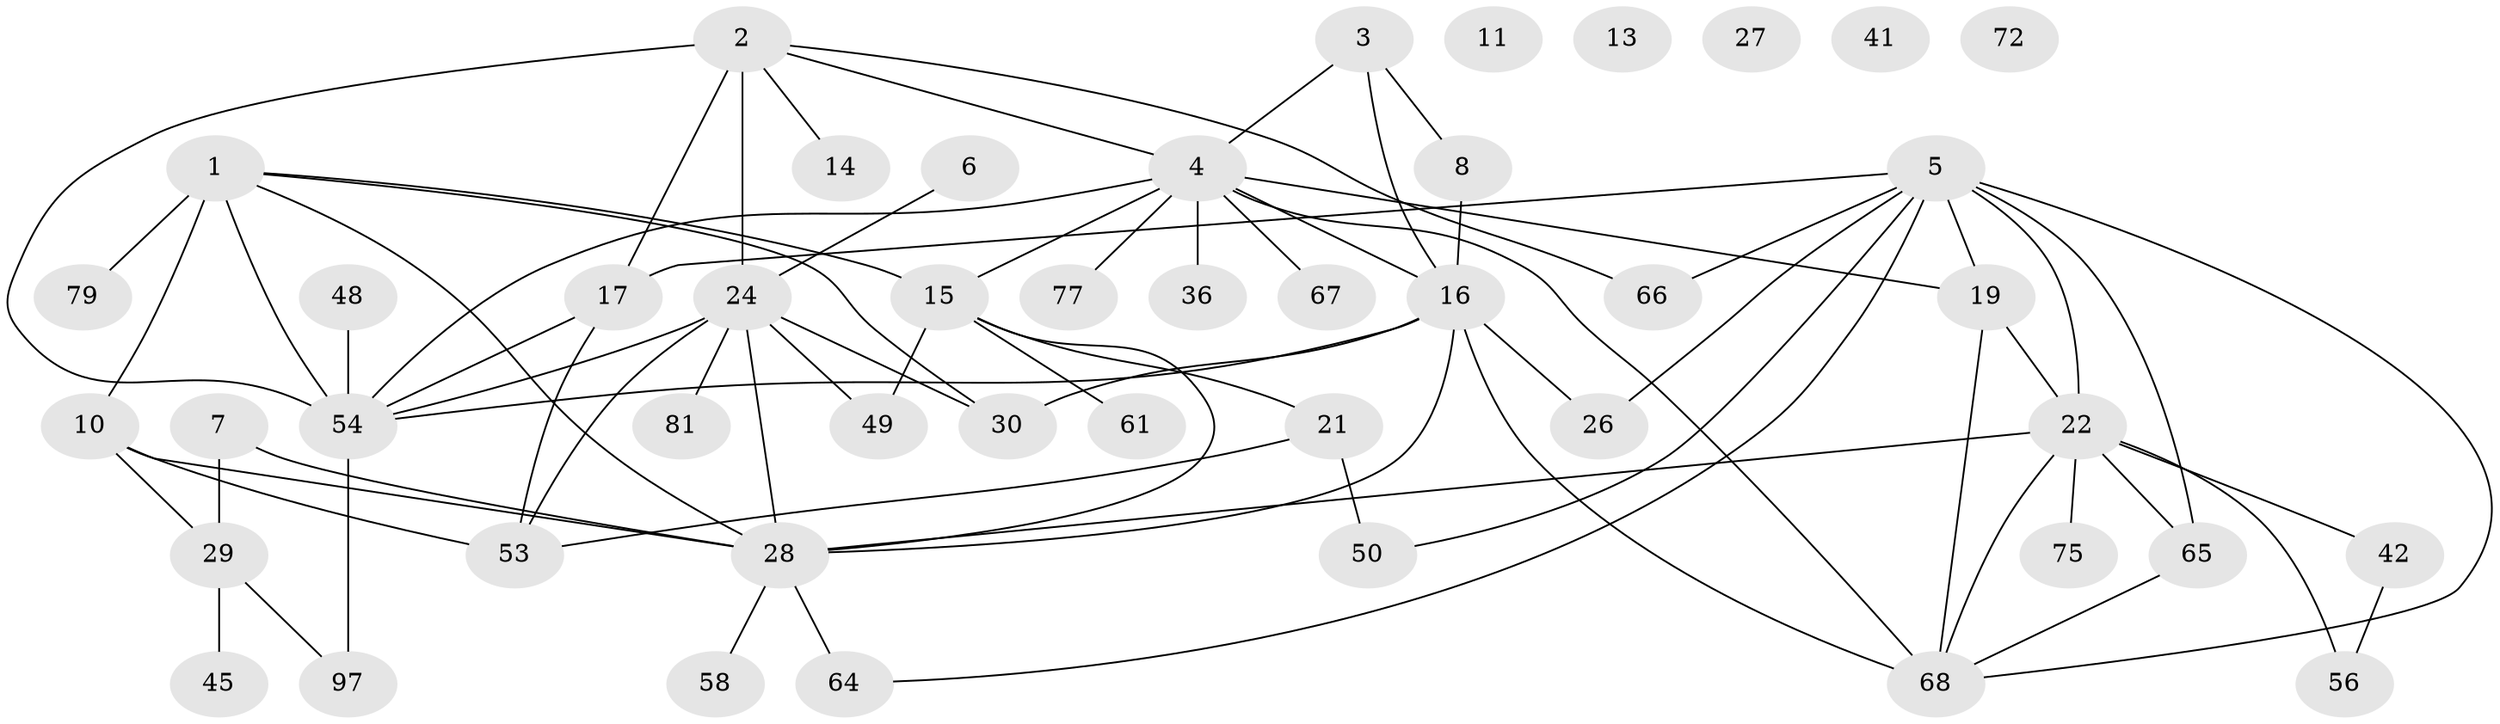 // original degree distribution, {3: 0.22, 1: 0.2, 2: 0.25, 0: 0.05, 5: 0.08, 4: 0.15, 6: 0.03, 7: 0.02}
// Generated by graph-tools (version 1.1) at 2025/16/03/04/25 18:16:46]
// undirected, 47 vertices, 74 edges
graph export_dot {
graph [start="1"]
  node [color=gray90,style=filled];
  1 [super="+84+23"];
  2 [super="+82"];
  3;
  4 [super="+35"];
  5 [super="+9"];
  6 [super="+43"];
  7;
  8 [super="+39+18"];
  10 [super="+46+25"];
  11;
  13;
  14;
  15 [super="+20+100"];
  16 [super="+74"];
  17;
  19 [super="+99"];
  21 [super="+37"];
  22 [super="+40+33"];
  24 [super="+31+32+52"];
  26 [super="+92+71"];
  27;
  28 [super="+38+34"];
  29 [super="+57"];
  30 [super="+47"];
  36;
  41;
  42 [super="+73"];
  45;
  48 [super="+96"];
  49 [super="+70"];
  50 [super="+90+94"];
  53 [super="+85"];
  54 [super="+59+89"];
  56;
  58;
  61 [super="+69"];
  64 [super="+78"];
  65 [super="+80+86"];
  66;
  67;
  68 [super="+91"];
  72;
  75 [super="+88"];
  77;
  79;
  81;
  97;
  1 -- 30;
  1 -- 15;
  1 -- 28;
  1 -- 10 [weight=2];
  1 -- 54;
  1 -- 79 [weight=2];
  2 -- 17;
  2 -- 66;
  2 -- 24 [weight=2];
  2 -- 14;
  2 -- 4;
  2 -- 54;
  3 -- 4;
  3 -- 8;
  3 -- 16;
  4 -- 67;
  4 -- 68;
  4 -- 36;
  4 -- 77;
  4 -- 15;
  4 -- 16;
  4 -- 19;
  4 -- 54;
  5 -- 22;
  5 -- 64;
  5 -- 65 [weight=2];
  5 -- 66;
  5 -- 68;
  5 -- 17;
  5 -- 50;
  5 -- 19;
  5 -- 26;
  6 -- 24;
  7 -- 29;
  7 -- 28;
  8 -- 16;
  10 -- 28 [weight=2];
  10 -- 29;
  10 -- 53;
  15 -- 21;
  15 -- 28;
  15 -- 61;
  15 -- 49;
  16 -- 68;
  16 -- 30;
  16 -- 54;
  16 -- 26;
  16 -- 28;
  17 -- 53;
  17 -- 54;
  19 -- 22;
  19 -- 68;
  21 -- 50;
  21 -- 53;
  22 -- 65;
  22 -- 68;
  22 -- 56;
  22 -- 42;
  22 -- 28;
  22 -- 75;
  24 -- 49;
  24 -- 28;
  24 -- 81;
  24 -- 53;
  24 -- 54;
  24 -- 30;
  28 -- 58;
  28 -- 64 [weight=2];
  29 -- 97;
  29 -- 45;
  42 -- 56;
  48 -- 54;
  54 -- 97;
  65 -- 68;
}

